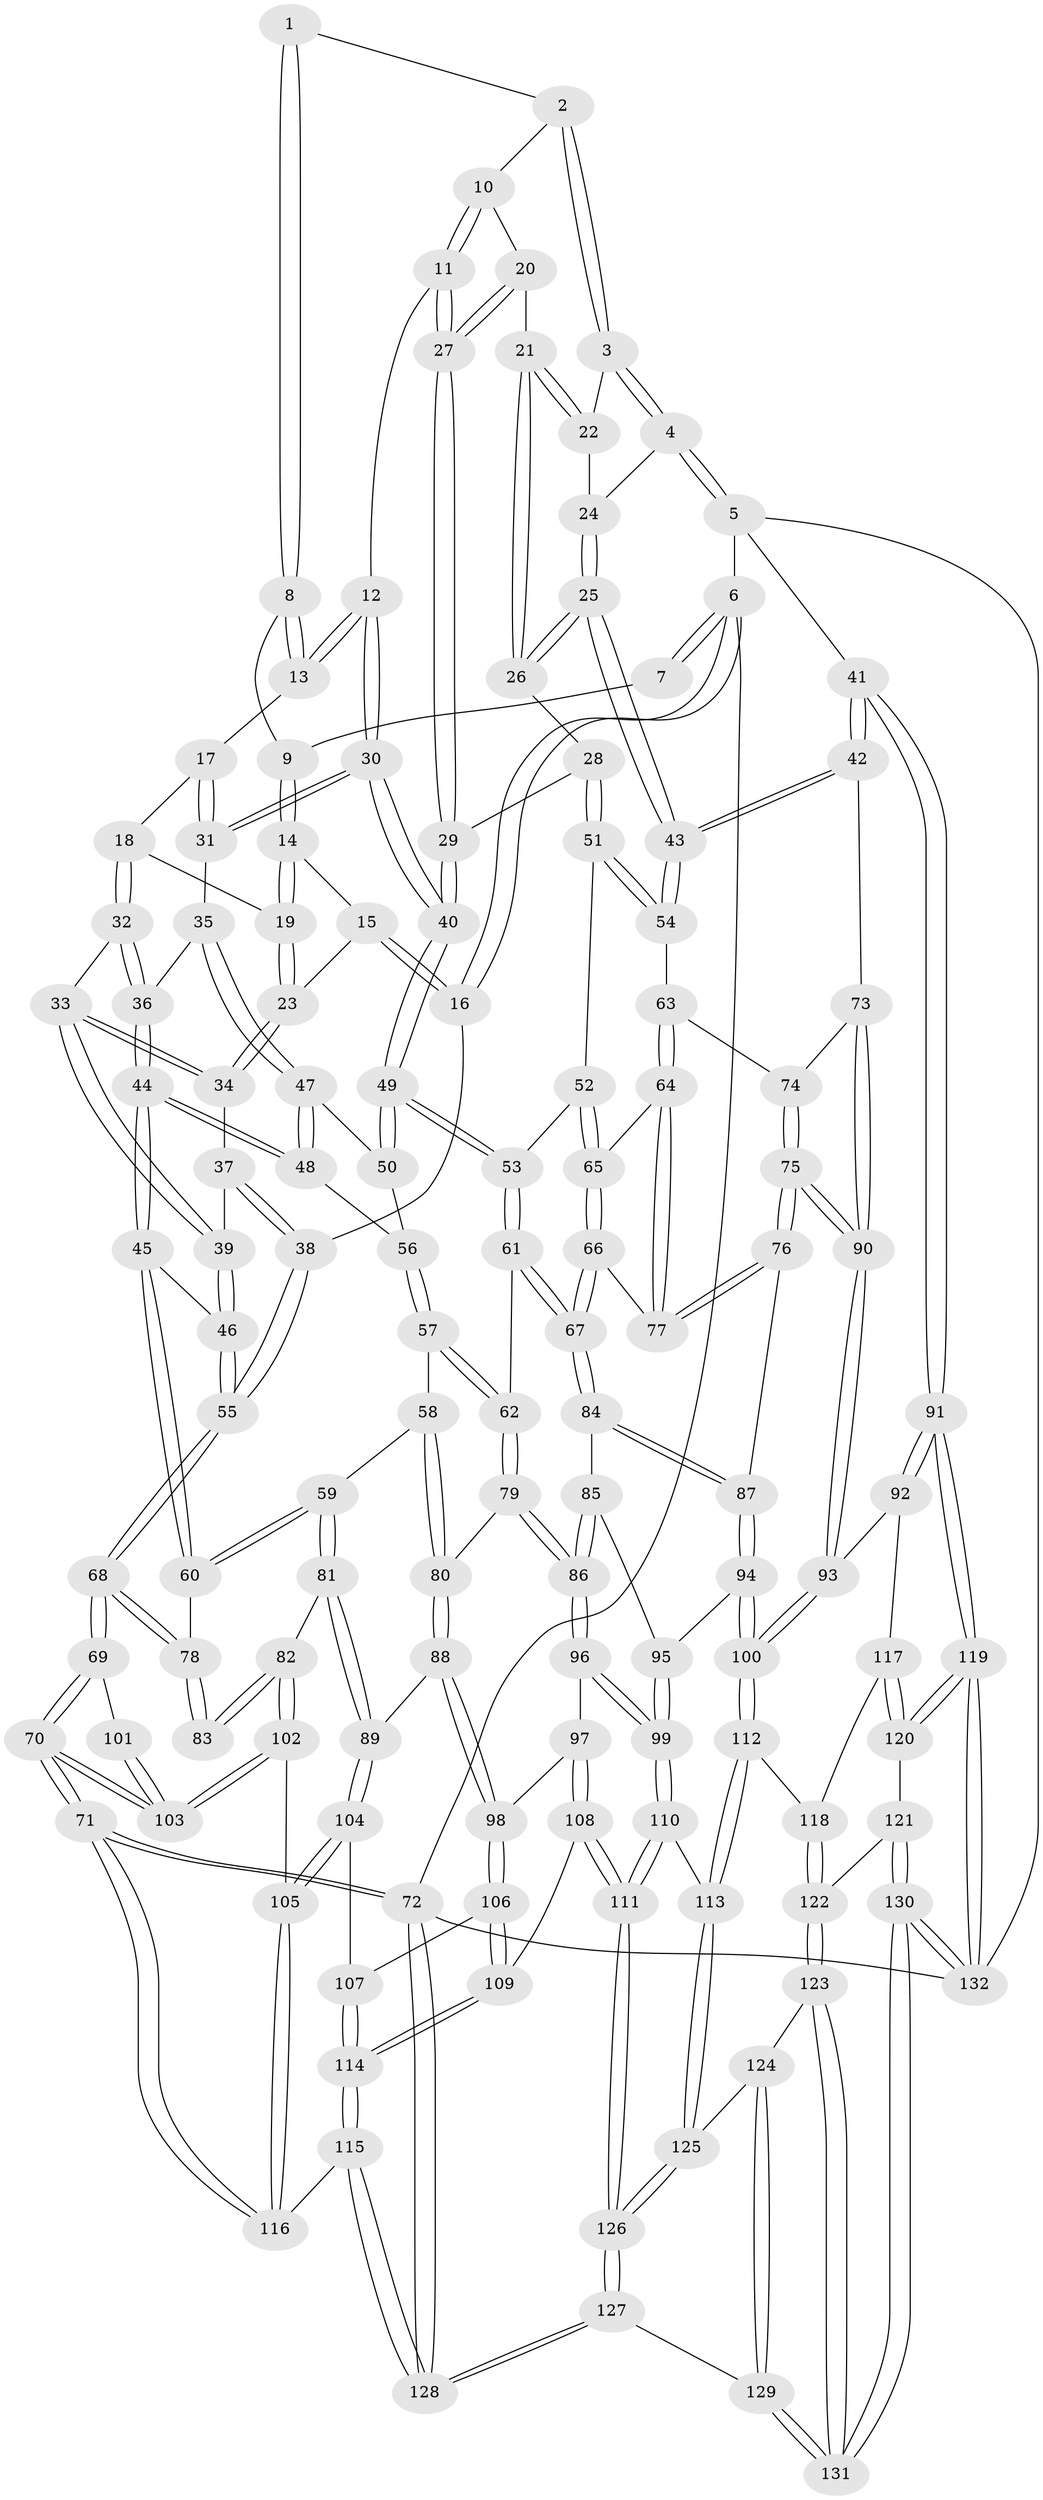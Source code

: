 // Generated by graph-tools (version 1.1) at 2025/51/03/09/25 03:51:11]
// undirected, 132 vertices, 327 edges
graph export_dot {
graph [start="1"]
  node [color=gray90,style=filled];
  1 [pos="+0.3714614612217439+0"];
  2 [pos="+0.5762376429388286+0"];
  3 [pos="+1+0"];
  4 [pos="+1+0"];
  5 [pos="+1+0"];
  6 [pos="+0+0"];
  7 [pos="+0.21186975363254057+0"];
  8 [pos="+0.32828041218141457+0.08119111376277037"];
  9 [pos="+0.22725179965494272+0.058654221082518866"];
  10 [pos="+0.5816921660577842+0"];
  11 [pos="+0.5014751663026058+0.15106519807342988"];
  12 [pos="+0.49105865066691173+0.1580049142811181"];
  13 [pos="+0.36371816748041097+0.14768117131246325"];
  14 [pos="+0.19675145147704245+0.10480540654419625"];
  15 [pos="+0.09786338643886378+0.06610373568260264"];
  16 [pos="+0+0"];
  17 [pos="+0.3322937344854999+0.16887605901710587"];
  18 [pos="+0.29875074039247895+0.18282618513881493"];
  19 [pos="+0.20134574849827352+0.13042023487346166"];
  20 [pos="+0.7459660043734648+0.11669119909173141"];
  21 [pos="+0.7491456547873444+0.11767794594415619"];
  22 [pos="+0.7787303381632452+0.10481368729876872"];
  23 [pos="+0.14732475985585203+0.20266852077089398"];
  24 [pos="+0.9233521798774329+0.11210515927934128"];
  25 [pos="+0.9036325349884818+0.2681914699729538"];
  26 [pos="+0.8082141804065267+0.219331059785891"];
  27 [pos="+0.6425248136821492+0.25907318059362316"];
  28 [pos="+0.6677282813497888+0.29345590378374364"];
  29 [pos="+0.6509145862586578+0.27620211044315984"];
  30 [pos="+0.4467758176423982+0.3188058187801256"];
  31 [pos="+0.36104636236740034+0.3138190086118925"];
  32 [pos="+0.2521001552789268+0.2759868772756112"];
  33 [pos="+0.2453740371314207+0.2747722137970552"];
  34 [pos="+0.14136027597381093+0.21240140390744247"];
  35 [pos="+0.3242143175760472+0.32189019569435573"];
  36 [pos="+0.25230769630093514+0.27634606430047404"];
  37 [pos="+0.13842776893822556+0.21340202716864176"];
  38 [pos="+0+0.04696422222218636"];
  39 [pos="+0.09867586508931488+0.35889367732327204"];
  40 [pos="+0.47407899496639405+0.38710386980885164"];
  41 [pos="+1+0.4287504035467737"];
  42 [pos="+1+0.4255213281760005"];
  43 [pos="+0.9618321072667199+0.37894644227315"];
  44 [pos="+0.20347123427020825+0.44374256491705494"];
  45 [pos="+0.16430500394605954+0.47247015561875044"];
  46 [pos="+0.09056025544334678+0.3721270952802107"];
  47 [pos="+0.30903896681974713+0.386602999059158"];
  48 [pos="+0.28734724329546457+0.4201319824016306"];
  49 [pos="+0.47416266878846675+0.387930462104255"];
  50 [pos="+0.4145401236557204+0.4048598399585114"];
  51 [pos="+0.687789076961785+0.3475765348413327"];
  52 [pos="+0.6034108434643816+0.43014993610527574"];
  53 [pos="+0.4842948248485368+0.4081999698150704"];
  54 [pos="+0.7893457353962895+0.40487707428450553"];
  55 [pos="+0+0.2804064708895493"];
  56 [pos="+0.3365557273176746+0.4530373201570114"];
  57 [pos="+0.36501982800378496+0.5345147002646982"];
  58 [pos="+0.32681369717800296+0.5526818493929677"];
  59 [pos="+0.18717866780074446+0.5305436061568635"];
  60 [pos="+0.16394567560489803+0.4768947657629659"];
  61 [pos="+0.4741072745988409+0.4576860208695322"];
  62 [pos="+0.41570939398344264+0.5394384425598784"];
  63 [pos="+0.7308222032250208+0.5061442239407408"];
  64 [pos="+0.7236527626870808+0.5110173023993606"];
  65 [pos="+0.6228498302726255+0.48227137245259405"];
  66 [pos="+0.5800773581232735+0.5703836610179023"];
  67 [pos="+0.5799246788157617+0.5705119199119355"];
  68 [pos="+0+0.5584352527908569"];
  69 [pos="+0+0.5873137274774128"];
  70 [pos="+0+0.8345372137578099"];
  71 [pos="+0+0.908563734987863"];
  72 [pos="+0+1"];
  73 [pos="+0.9721638717764061+0.511816046280645"];
  74 [pos="+0.7644076455312628+0.5332339054950107"];
  75 [pos="+0.8639423639168723+0.6362803981793363"];
  76 [pos="+0.7107948932303487+0.6015787221882984"];
  77 [pos="+0.7034629878177334+0.5719402858373145"];
  78 [pos="+0.0001697330353576899+0.5419326323755357"];
  79 [pos="+0.4521528238377112+0.6138637744819428"];
  80 [pos="+0.32396522437046193+0.6466073315279803"];
  81 [pos="+0.18017776051774698+0.5853237271271098"];
  82 [pos="+0.11642566897864463+0.6613821694925194"];
  83 [pos="+0.10733682024762757+0.6592949244269941"];
  84 [pos="+0.5674602952691719+0.6020983581303484"];
  85 [pos="+0.5593514371299313+0.6105944041211049"];
  86 [pos="+0.47304182558214375+0.6382024262641485"];
  87 [pos="+0.6870336843157023+0.6531500149437353"];
  88 [pos="+0.3020431239755524+0.6921935367581177"];
  89 [pos="+0.2800627559930165+0.6909084031035767"];
  90 [pos="+0.866354569861143+0.637544036150641"];
  91 [pos="+1+0.8726109250939235"];
  92 [pos="+0.9402433723535472+0.7650301928371249"];
  93 [pos="+0.8644235631735404+0.6520662168615369"];
  94 [pos="+0.6947679169746117+0.7178895115722453"];
  95 [pos="+0.5870808024583938+0.6725872894596893"];
  96 [pos="+0.46121165222225524+0.6906323148856778"];
  97 [pos="+0.410820286987585+0.7166975558661789"];
  98 [pos="+0.31450171263714827+0.7032079573789105"];
  99 [pos="+0.553478355462166+0.8123158546700098"];
  100 [pos="+0.7181082692737908+0.7717251078038303"];
  101 [pos="+0.09067684149596653+0.6607494760695748"];
  102 [pos="+0.1310589548563808+0.7678631498025484"];
  103 [pos="+0+0.8015172488966561"];
  104 [pos="+0.22100276704651817+0.745942720438073"];
  105 [pos="+0.1348946458507948+0.771423658884023"];
  106 [pos="+0.3165933757500286+0.7426593432031937"];
  107 [pos="+0.26701486731088103+0.8031763880868223"];
  108 [pos="+0.3847629305389533+0.8669559258575101"];
  109 [pos="+0.3621194750572083+0.8687008198784343"];
  110 [pos="+0.557919010591326+0.822645049112146"];
  111 [pos="+0.46815543042339247+0.8950622635313864"];
  112 [pos="+0.7117424919772894+0.797396758124061"];
  113 [pos="+0.6518708249080594+0.8354995936303254"];
  114 [pos="+0.2894058968500751+0.9006339442071241"];
  115 [pos="+0.2176016267695033+0.9624292583416806"];
  116 [pos="+0.16553144987044266+0.9097099077387806"];
  117 [pos="+0.8686034105702252+0.8271047651703243"];
  118 [pos="+0.7703624149594015+0.8326131388939143"];
  119 [pos="+1+1"];
  120 [pos="+0.9066971703689729+0.9168695276475589"];
  121 [pos="+0.8517770974347293+0.9435396034175312"];
  122 [pos="+0.802650982063389+0.9153660950675474"];
  123 [pos="+0.7374489039326362+1"];
  124 [pos="+0.6662382268782427+0.9088934800169022"];
  125 [pos="+0.6560135914769919+0.8793493614732524"];
  126 [pos="+0.49284000099272124+1"];
  127 [pos="+0.4899825354123019+1"];
  128 [pos="+0.22356575485413427+1"];
  129 [pos="+0.5492071963587284+1"];
  130 [pos="+0.828077418814522+1"];
  131 [pos="+0.787267991501806+1"];
  132 [pos="+1+1"];
  1 -- 2;
  1 -- 8;
  1 -- 8;
  2 -- 3;
  2 -- 3;
  2 -- 10;
  3 -- 4;
  3 -- 4;
  3 -- 22;
  4 -- 5;
  4 -- 5;
  4 -- 24;
  5 -- 6;
  5 -- 41;
  5 -- 132;
  6 -- 7;
  6 -- 7;
  6 -- 16;
  6 -- 16;
  6 -- 72;
  7 -- 9;
  8 -- 9;
  8 -- 13;
  8 -- 13;
  9 -- 14;
  9 -- 14;
  10 -- 11;
  10 -- 11;
  10 -- 20;
  11 -- 12;
  11 -- 27;
  11 -- 27;
  12 -- 13;
  12 -- 13;
  12 -- 30;
  12 -- 30;
  13 -- 17;
  14 -- 15;
  14 -- 19;
  14 -- 19;
  15 -- 16;
  15 -- 16;
  15 -- 23;
  16 -- 38;
  17 -- 18;
  17 -- 31;
  17 -- 31;
  18 -- 19;
  18 -- 32;
  18 -- 32;
  19 -- 23;
  19 -- 23;
  20 -- 21;
  20 -- 27;
  20 -- 27;
  21 -- 22;
  21 -- 22;
  21 -- 26;
  21 -- 26;
  22 -- 24;
  23 -- 34;
  23 -- 34;
  24 -- 25;
  24 -- 25;
  25 -- 26;
  25 -- 26;
  25 -- 43;
  25 -- 43;
  26 -- 28;
  27 -- 29;
  27 -- 29;
  28 -- 29;
  28 -- 51;
  28 -- 51;
  29 -- 40;
  29 -- 40;
  30 -- 31;
  30 -- 31;
  30 -- 40;
  30 -- 40;
  31 -- 35;
  32 -- 33;
  32 -- 36;
  32 -- 36;
  33 -- 34;
  33 -- 34;
  33 -- 39;
  33 -- 39;
  34 -- 37;
  35 -- 36;
  35 -- 47;
  35 -- 47;
  36 -- 44;
  36 -- 44;
  37 -- 38;
  37 -- 38;
  37 -- 39;
  38 -- 55;
  38 -- 55;
  39 -- 46;
  39 -- 46;
  40 -- 49;
  40 -- 49;
  41 -- 42;
  41 -- 42;
  41 -- 91;
  41 -- 91;
  42 -- 43;
  42 -- 43;
  42 -- 73;
  43 -- 54;
  43 -- 54;
  44 -- 45;
  44 -- 45;
  44 -- 48;
  44 -- 48;
  45 -- 46;
  45 -- 60;
  45 -- 60;
  46 -- 55;
  46 -- 55;
  47 -- 48;
  47 -- 48;
  47 -- 50;
  48 -- 56;
  49 -- 50;
  49 -- 50;
  49 -- 53;
  49 -- 53;
  50 -- 56;
  51 -- 52;
  51 -- 54;
  51 -- 54;
  52 -- 53;
  52 -- 65;
  52 -- 65;
  53 -- 61;
  53 -- 61;
  54 -- 63;
  55 -- 68;
  55 -- 68;
  56 -- 57;
  56 -- 57;
  57 -- 58;
  57 -- 62;
  57 -- 62;
  58 -- 59;
  58 -- 80;
  58 -- 80;
  59 -- 60;
  59 -- 60;
  59 -- 81;
  59 -- 81;
  60 -- 78;
  61 -- 62;
  61 -- 67;
  61 -- 67;
  62 -- 79;
  62 -- 79;
  63 -- 64;
  63 -- 64;
  63 -- 74;
  64 -- 65;
  64 -- 77;
  64 -- 77;
  65 -- 66;
  65 -- 66;
  66 -- 67;
  66 -- 67;
  66 -- 77;
  67 -- 84;
  67 -- 84;
  68 -- 69;
  68 -- 69;
  68 -- 78;
  68 -- 78;
  69 -- 70;
  69 -- 70;
  69 -- 101;
  70 -- 71;
  70 -- 71;
  70 -- 103;
  70 -- 103;
  71 -- 72;
  71 -- 72;
  71 -- 116;
  71 -- 116;
  72 -- 128;
  72 -- 128;
  72 -- 132;
  73 -- 74;
  73 -- 90;
  73 -- 90;
  74 -- 75;
  74 -- 75;
  75 -- 76;
  75 -- 76;
  75 -- 90;
  75 -- 90;
  76 -- 77;
  76 -- 77;
  76 -- 87;
  78 -- 83;
  78 -- 83;
  79 -- 80;
  79 -- 86;
  79 -- 86;
  80 -- 88;
  80 -- 88;
  81 -- 82;
  81 -- 89;
  81 -- 89;
  82 -- 83;
  82 -- 83;
  82 -- 102;
  82 -- 102;
  84 -- 85;
  84 -- 87;
  84 -- 87;
  85 -- 86;
  85 -- 86;
  85 -- 95;
  86 -- 96;
  86 -- 96;
  87 -- 94;
  87 -- 94;
  88 -- 89;
  88 -- 98;
  88 -- 98;
  89 -- 104;
  89 -- 104;
  90 -- 93;
  90 -- 93;
  91 -- 92;
  91 -- 92;
  91 -- 119;
  91 -- 119;
  92 -- 93;
  92 -- 117;
  93 -- 100;
  93 -- 100;
  94 -- 95;
  94 -- 100;
  94 -- 100;
  95 -- 99;
  95 -- 99;
  96 -- 97;
  96 -- 99;
  96 -- 99;
  97 -- 98;
  97 -- 108;
  97 -- 108;
  98 -- 106;
  98 -- 106;
  99 -- 110;
  99 -- 110;
  100 -- 112;
  100 -- 112;
  101 -- 103;
  101 -- 103;
  102 -- 103;
  102 -- 103;
  102 -- 105;
  104 -- 105;
  104 -- 105;
  104 -- 107;
  105 -- 116;
  105 -- 116;
  106 -- 107;
  106 -- 109;
  106 -- 109;
  107 -- 114;
  107 -- 114;
  108 -- 109;
  108 -- 111;
  108 -- 111;
  109 -- 114;
  109 -- 114;
  110 -- 111;
  110 -- 111;
  110 -- 113;
  111 -- 126;
  111 -- 126;
  112 -- 113;
  112 -- 113;
  112 -- 118;
  113 -- 125;
  113 -- 125;
  114 -- 115;
  114 -- 115;
  115 -- 116;
  115 -- 128;
  115 -- 128;
  117 -- 118;
  117 -- 120;
  117 -- 120;
  118 -- 122;
  118 -- 122;
  119 -- 120;
  119 -- 120;
  119 -- 132;
  119 -- 132;
  120 -- 121;
  121 -- 122;
  121 -- 130;
  121 -- 130;
  122 -- 123;
  122 -- 123;
  123 -- 124;
  123 -- 131;
  123 -- 131;
  124 -- 125;
  124 -- 129;
  124 -- 129;
  125 -- 126;
  125 -- 126;
  126 -- 127;
  126 -- 127;
  127 -- 128;
  127 -- 128;
  127 -- 129;
  129 -- 131;
  129 -- 131;
  130 -- 131;
  130 -- 131;
  130 -- 132;
  130 -- 132;
}
